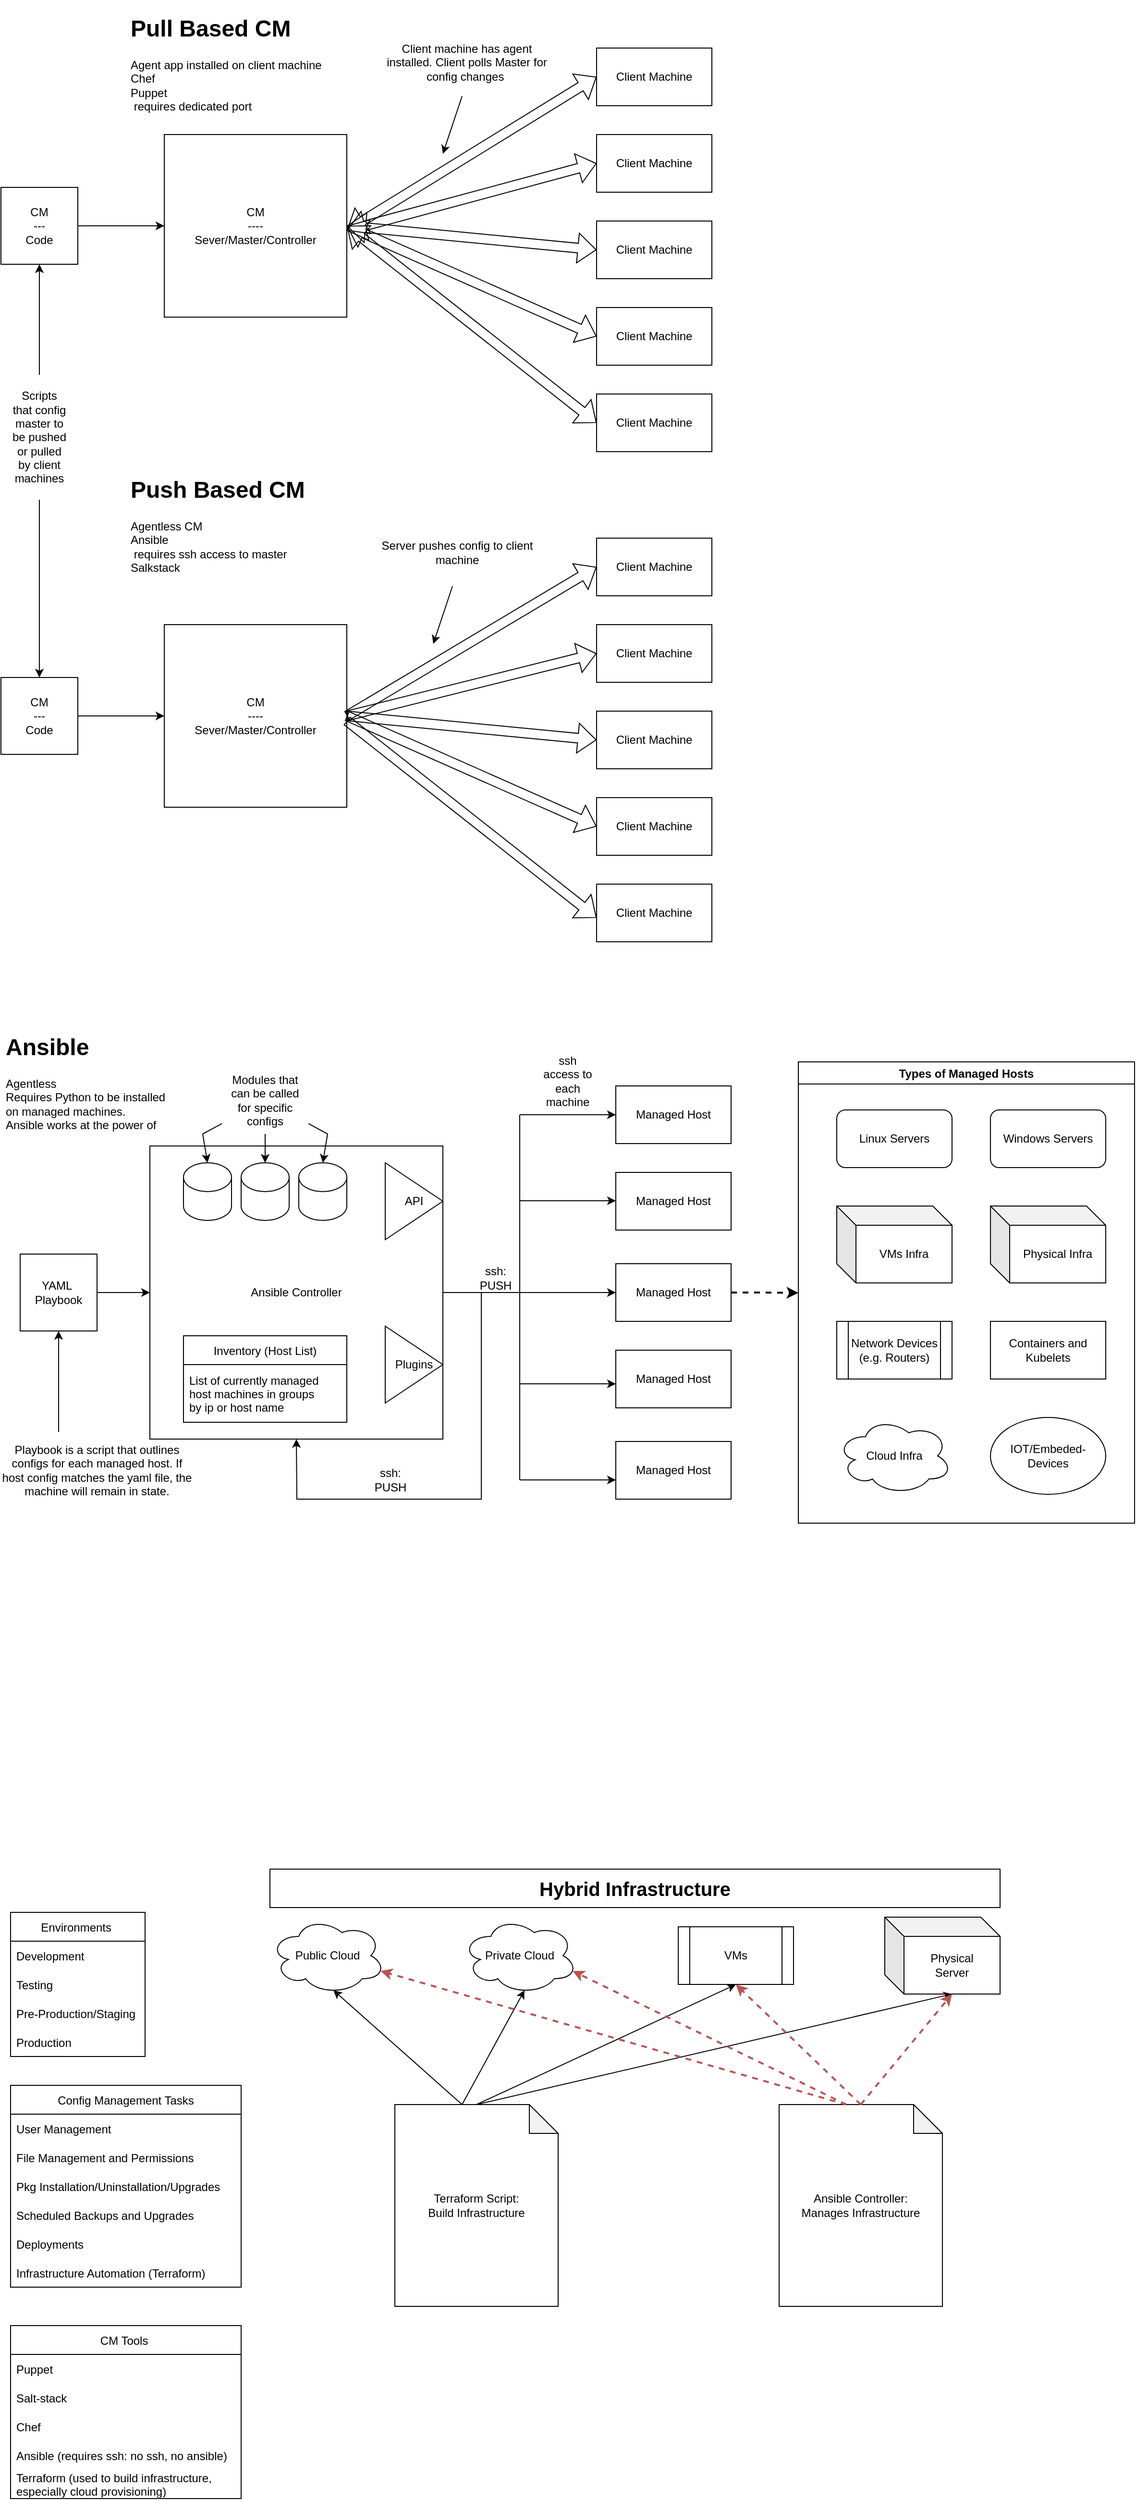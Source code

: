 <mxfile version="20.3.0" type="github">
  <diagram id="q7JfhDL1wqtE-B8Oijfw" name="Page-1">
    <mxGraphModel dx="1483" dy="876" grid="1" gridSize="10" guides="1" tooltips="1" connect="1" arrows="1" fold="1" page="1" pageScale="1" pageWidth="850" pageHeight="1100" math="0" shadow="0">
      <root>
        <mxCell id="0" />
        <mxCell id="1" parent="0" />
        <mxCell id="8RewsZUJxXT2QdBr9oqL-1" value="CM&lt;br&gt;----&lt;br&gt;Sever/Master/Controller" style="whiteSpace=wrap;html=1;aspect=fixed;" parent="1" vertex="1">
          <mxGeometry x="190" y="140" width="190" height="190" as="geometry" />
        </mxCell>
        <mxCell id="8RewsZUJxXT2QdBr9oqL-3" value="Client Machine" style="rounded=0;whiteSpace=wrap;html=1;" parent="1" vertex="1">
          <mxGeometry x="640" y="140" width="120" height="60" as="geometry" />
        </mxCell>
        <mxCell id="8RewsZUJxXT2QdBr9oqL-4" value="Client Machine" style="rounded=0;whiteSpace=wrap;html=1;" parent="1" vertex="1">
          <mxGeometry x="640" y="50" width="120" height="60" as="geometry" />
        </mxCell>
        <mxCell id="8RewsZUJxXT2QdBr9oqL-5" value="Client Machine" style="rounded=0;whiteSpace=wrap;html=1;" parent="1" vertex="1">
          <mxGeometry x="640" y="230" width="120" height="60" as="geometry" />
        </mxCell>
        <mxCell id="8RewsZUJxXT2QdBr9oqL-6" value="Client Machine" style="rounded=0;whiteSpace=wrap;html=1;" parent="1" vertex="1">
          <mxGeometry x="640" y="320" width="120" height="60" as="geometry" />
        </mxCell>
        <mxCell id="8RewsZUJxXT2QdBr9oqL-7" value="Client Machine" style="rounded=0;whiteSpace=wrap;html=1;" parent="1" vertex="1">
          <mxGeometry x="640" y="410" width="120" height="60" as="geometry" />
        </mxCell>
        <mxCell id="8RewsZUJxXT2QdBr9oqL-8" value="" style="shape=flexArrow;endArrow=classic;startArrow=classic;html=1;rounded=0;entryX=0;entryY=0.5;entryDx=0;entryDy=0;" parent="1" target="8RewsZUJxXT2QdBr9oqL-4" edge="1">
          <mxGeometry width="100" height="100" relative="1" as="geometry">
            <mxPoint x="380" y="240" as="sourcePoint" />
            <mxPoint x="470" y="250" as="targetPoint" />
          </mxGeometry>
        </mxCell>
        <mxCell id="8RewsZUJxXT2QdBr9oqL-9" value="" style="shape=flexArrow;endArrow=classic;startArrow=classic;html=1;rounded=0;" parent="1" edge="1">
          <mxGeometry width="100" height="100" relative="1" as="geometry">
            <mxPoint x="380" y="240" as="sourcePoint" />
            <mxPoint x="640" y="170" as="targetPoint" />
          </mxGeometry>
        </mxCell>
        <mxCell id="8RewsZUJxXT2QdBr9oqL-10" value="" style="shape=flexArrow;endArrow=classic;startArrow=classic;html=1;rounded=0;entryX=0;entryY=0.5;entryDx=0;entryDy=0;exitX=1;exitY=0.5;exitDx=0;exitDy=0;" parent="1" source="8RewsZUJxXT2QdBr9oqL-1" target="8RewsZUJxXT2QdBr9oqL-7" edge="1">
          <mxGeometry width="100" height="100" relative="1" as="geometry">
            <mxPoint x="480" y="480" as="sourcePoint" />
            <mxPoint x="580" y="380" as="targetPoint" />
          </mxGeometry>
        </mxCell>
        <mxCell id="8RewsZUJxXT2QdBr9oqL-11" value="" style="shape=flexArrow;endArrow=classic;startArrow=classic;html=1;rounded=0;entryX=0;entryY=0.5;entryDx=0;entryDy=0;exitX=1;exitY=0.5;exitDx=0;exitDy=0;" parent="1" source="8RewsZUJxXT2QdBr9oqL-1" target="8RewsZUJxXT2QdBr9oqL-5" edge="1">
          <mxGeometry width="100" height="100" relative="1" as="geometry">
            <mxPoint x="520" y="340" as="sourcePoint" />
            <mxPoint x="620" y="240" as="targetPoint" />
          </mxGeometry>
        </mxCell>
        <mxCell id="8RewsZUJxXT2QdBr9oqL-12" value="" style="shape=flexArrow;endArrow=classic;startArrow=classic;html=1;rounded=0;entryX=0;entryY=0.5;entryDx=0;entryDy=0;exitX=1;exitY=0.5;exitDx=0;exitDy=0;" parent="1" source="8RewsZUJxXT2QdBr9oqL-1" target="8RewsZUJxXT2QdBr9oqL-6" edge="1">
          <mxGeometry width="100" height="100" relative="1" as="geometry">
            <mxPoint x="370" y="350" as="sourcePoint" />
            <mxPoint x="470" y="250" as="targetPoint" />
          </mxGeometry>
        </mxCell>
        <mxCell id="8RewsZUJxXT2QdBr9oqL-14" value="&lt;h1&gt;Push Based CM&lt;/h1&gt;&lt;div&gt;Agentless CM&lt;/div&gt;&lt;div&gt;Ansible&amp;nbsp;&lt;/div&gt;&lt;div&gt;&lt;span style=&quot;white-space: pre;&quot;&gt; &lt;/span&gt;requires ssh&amp;nbsp;&lt;span style=&quot;background-color: initial;&quot;&gt;access to master&lt;/span&gt;&lt;/div&gt;&lt;div&gt;Salkstack&lt;/div&gt;" style="text;html=1;strokeColor=none;fillColor=none;spacing=5;spacingTop=-20;whiteSpace=wrap;overflow=hidden;rounded=0;" parent="1" vertex="1">
          <mxGeometry x="150" y="490" width="250" height="120" as="geometry" />
        </mxCell>
        <mxCell id="8RewsZUJxXT2QdBr9oqL-15" value="&lt;h1&gt;Pull Based CM&lt;/h1&gt;&lt;div&gt;Agent app installed on client machine&lt;/div&gt;&lt;div&gt;Chef&amp;nbsp;&lt;/div&gt;&lt;div&gt;Puppet&lt;/div&gt;&lt;div&gt;&lt;span style=&quot;white-space: pre;&quot;&gt; &lt;/span&gt;requires dedicated port&lt;br&gt;&lt;/div&gt;&lt;div&gt;&lt;span style=&quot;white-space: pre;&quot;&gt; &lt;/span&gt;&lt;br&gt;&lt;/div&gt;&lt;div&gt;&lt;br&gt;&lt;/div&gt;" style="text;html=1;strokeColor=none;fillColor=none;spacing=5;spacingTop=-20;whiteSpace=wrap;overflow=hidden;rounded=0;" parent="1" vertex="1">
          <mxGeometry x="150" y="10" width="230" height="120" as="geometry" />
        </mxCell>
        <mxCell id="8RewsZUJxXT2QdBr9oqL-28" value="&lt;span style=&quot;color: rgba(0, 0, 0, 0); font-family: monospace; font-size: 0px; text-align: start;&quot;&gt;%3CmxGraphModel%3E%3Croot%3E%3CmxCell%20id%3D%220%22%2F%3E%3CmxCell%20id%3D%221%22%20parent%3D%220%22%2F%3E%3CmxCell%20id%3D%222%22%20value%3D%22%22%20style%3D%22whiteSpace%3Dwrap%3Bhtml%3D1%3Baspect%3Dfixed%3B%22%20vertex%3D%221%22%20parent%3D%221%22%3E%3CmxGeometry%20x%3D%22190%22%20y%3D%22140%22%20width%3D%22190%22%20height%3D%22190%22%20as%3D%22geometry%22%2F%3E%3C%2FmxCell%3E%3CmxCell%20id%3D%223%22%20value%3D%22Client%20Machine%22%20style%3D%22rounded%3D0%3BwhiteSpace%3Dwrap%3Bhtml%3D1%3B%22%20vertex%3D%221%22%20parent%3D%221%22%3E%3CmxGeometry%20x%3D%22640%22%20y%3D%22140%22%20width%3D%22120%22%20height%3D%2260%22%20as%3D%22geometry%22%2F%3E%3C%2FmxCell%3E%3CmxCell%20id%3D%224%22%20value%3D%22Client%20Machine%22%20style%3D%22rounded%3D0%3BwhiteSpace%3Dwrap%3Bhtml%3D1%3B%22%20vertex%3D%221%22%20parent%3D%221%22%3E%3CmxGeometry%20x%3D%22640%22%20y%3D%2250%22%20width%3D%22120%22%20height%3D%2260%22%20as%3D%22geometry%22%2F%3E%3C%2FmxCell%3E%3CmxCell%20id%3D%225%22%20value%3D%22Client%20Machine%22%20style%3D%22rounded%3D0%3BwhiteSpace%3Dwrap%3Bhtml%3D1%3B%22%20vertex%3D%221%22%20parent%3D%221%22%3E%3CmxGeometry%20x%3D%22640%22%20y%3D%22230%22%20width%3D%22120%22%20height%3D%2260%22%20as%3D%22geometry%22%2F%3E%3C%2FmxCell%3E%3CmxCell%20id%3D%226%22%20value%3D%22Client%20Machine%22%20style%3D%22rounded%3D0%3BwhiteSpace%3Dwrap%3Bhtml%3D1%3B%22%20vertex%3D%221%22%20parent%3D%221%22%3E%3CmxGeometry%20x%3D%22640%22%20y%3D%22320%22%20width%3D%22120%22%20height%3D%2260%22%20as%3D%22geometry%22%2F%3E%3C%2FmxCell%3E%3CmxCell%20id%3D%227%22%20value%3D%22Client%20Machine%22%20style%3D%22rounded%3D0%3BwhiteSpace%3Dwrap%3Bhtml%3D1%3B%22%20vertex%3D%221%22%20parent%3D%221%22%3E%3CmxGeometry%20x%3D%22640%22%20y%3D%22410%22%20width%3D%22120%22%20height%3D%2260%22%20as%3D%22geometry%22%2F%3E%3C%2FmxCell%3E%3CmxCell%20id%3D%228%22%20value%3D%22%22%20style%3D%22shape%3DflexArrow%3BendArrow%3Dclassic%3BstartArrow%3Dclassic%3Bhtml%3D1%3Brounded%3D0%3BentryX%3D0%3BentryY%3D0.5%3BentryDx%3D0%3BentryDy%3D0%3B%22%20edge%3D%221%22%20target%3D%224%22%20parent%3D%221%22%3E%3CmxGeometry%20width%3D%22100%22%20height%3D%22100%22%20relative%3D%221%22%20as%3D%22geometry%22%3E%3CmxPoint%20x%3D%22380%22%20y%3D%22240%22%20as%3D%22sourcePoint%22%2F%3E%3CmxPoint%20x%3D%22470%22%20y%3D%22250%22%20as%3D%22targetPoint%22%2F%3E%3C%2FmxGeometry%3E%3C%2FmxCell%3E%3CmxCell%20id%3D%229%22%20value%3D%22%22%20style%3D%22shape%3DflexArrow%3BendArrow%3Dclassic%3BstartArrow%3Dclassic%3Bhtml%3D1%3Brounded%3D0%3B%22%20edge%3D%221%22%20parent%3D%221%22%3E%3CmxGeometry%20width%3D%22100%22%20height%3D%22100%22%20relative%3D%221%22%20as%3D%22geometry%22%3E%3CmxPoint%20x%3D%22380%22%20y%3D%22230%22%20as%3D%22sourcePoint%22%2F%3E%3CmxPoint%20x%3D%22640%22%20y%3D%22170%22%20as%3D%22targetPoint%22%2F%3E%3C%2FmxGeometry%3E%3C%2FmxCell%3E%3CmxCell%20id%3D%2210%22%20value%3D%22%22%20style%3D%22shape%3DflexArrow%3BendArrow%3Dclassic%3BstartArrow%3Dclassic%3Bhtml%3D1%3Brounded%3D0%3BentryX%3D0%3BentryY%3D0.5%3BentryDx%3D0%3BentryDy%3D0%3BexitX%3D1%3BexitY%3D0.5%3BexitDx%3D0%3BexitDy%3D0%3B%22%20edge%3D%221%22%20source%3D%222%22%20target%3D%227%22%20parent%3D%221%22%3E%3CmxGeometry%20width%3D%22100%22%20height%3D%22100%22%20relative%3D%221%22%20as%3D%22geometry%22%3E%3CmxPoint%20x%3D%22480%22%20y%3D%22480%22%20as%3D%22sourcePoint%22%2F%3E%3CmxPoint%20x%3D%22580%22%20y%3D%22380%22%20as%3D%22targetPoint%22%2F%3E%3C%2FmxGeometry%3E%3C%2FmxCell%3E%3CmxCell%20id%3D%2211%22%20value%3D%22%22%20style%3D%22shape%3DflexArrow%3BendArrow%3Dclassic%3BstartArrow%3Dclassic%3Bhtml%3D1%3Brounded%3D0%3BentryX%3D0%3BentryY%3D0.5%3BentryDx%3D0%3BentryDy%3D0%3BexitX%3D1%3BexitY%3D0.5%3BexitDx%3D0%3BexitDy%3D0%3B%22%20edge%3D%221%22%20source%3D%222%22%20target%3D%225%22%20parent%3D%221%22%3E%3CmxGeometry%20width%3D%22100%22%20height%3D%22100%22%20relative%3D%221%22%20as%3D%22geometry%22%3E%3CmxPoint%20x%3D%22520%22%20y%3D%22340%22%20as%3D%22sourcePoint%22%2F%3E%3CmxPoint%20x%3D%22620%22%20y%3D%22240%22%20as%3D%22targetPoint%22%2F%3E%3C%2FmxGeometry%3E%3C%2FmxCell%3E%3CmxCell%20id%3D%2212%22%20value%3D%22%22%20style%3D%22shape%3DflexArrow%3BendArrow%3Dclassic%3BstartArrow%3Dclassic%3Bhtml%3D1%3Brounded%3D0%3BentryX%3D0%3BentryY%3D0.5%3BentryDx%3D0%3BentryDy%3D0%3BexitX%3D1%3BexitY%3D0.5%3BexitDx%3D0%3BexitDy%3D0%3B%22%20edge%3D%221%22%20source%3D%222%22%20target%3D%226%22%20parent%3D%221%22%3E%3CmxGeometry%20width%3D%22100%22%20height%3D%22100%22%20relative%3D%221%22%20as%3D%22geometry%22%3E%3CmxPoint%20x%3D%22370%22%20y%3D%22350%22%20as%3D%22sourcePoint%22%2F%3E%3CmxPoint%20x%3D%22470%22%20y%3D%22250%22%20as%3D%22targetPoint%22%2F%3E%3C%2FmxGeometry%3E%3C%2FmxCell%3E%3C%2Froot%3E%3C%2FmxGraphModel%3E&lt;/span&gt;" style="text;html=1;align=center;verticalAlign=middle;resizable=0;points=[];autosize=1;strokeColor=none;fillColor=none;" parent="1" vertex="1">
          <mxGeometry x="100" y="775" width="20" height="30" as="geometry" />
        </mxCell>
        <mxCell id="8RewsZUJxXT2QdBr9oqL-29" value="CM&lt;br&gt;----&lt;br&gt;Sever/Master/Controller" style="whiteSpace=wrap;html=1;aspect=fixed;" parent="1" vertex="1">
          <mxGeometry x="190" y="650" width="190" height="190" as="geometry" />
        </mxCell>
        <mxCell id="8RewsZUJxXT2QdBr9oqL-30" value="Client Machine" style="rounded=0;whiteSpace=wrap;html=1;" parent="1" vertex="1">
          <mxGeometry x="640" y="650" width="120" height="60" as="geometry" />
        </mxCell>
        <mxCell id="8RewsZUJxXT2QdBr9oqL-31" value="Client Machine" style="rounded=0;whiteSpace=wrap;html=1;" parent="1" vertex="1">
          <mxGeometry x="640" y="560" width="120" height="60" as="geometry" />
        </mxCell>
        <mxCell id="8RewsZUJxXT2QdBr9oqL-32" value="Client Machine" style="rounded=0;whiteSpace=wrap;html=1;" parent="1" vertex="1">
          <mxGeometry x="640" y="740" width="120" height="60" as="geometry" />
        </mxCell>
        <mxCell id="8RewsZUJxXT2QdBr9oqL-33" value="Client Machine" style="rounded=0;whiteSpace=wrap;html=1;" parent="1" vertex="1">
          <mxGeometry x="640" y="830" width="120" height="60" as="geometry" />
        </mxCell>
        <mxCell id="8RewsZUJxXT2QdBr9oqL-34" value="Client Machine" style="rounded=0;whiteSpace=wrap;html=1;" parent="1" vertex="1">
          <mxGeometry x="640" y="920" width="120" height="60" as="geometry" />
        </mxCell>
        <mxCell id="8RewsZUJxXT2QdBr9oqL-40" value="" style="shape=flexArrow;endArrow=classic;html=1;rounded=0;entryX=0;entryY=0.5;entryDx=0;entryDy=0;exitX=1;exitY=0.5;exitDx=0;exitDy=0;" parent="1" source="8RewsZUJxXT2QdBr9oqL-29" target="8RewsZUJxXT2QdBr9oqL-31" edge="1">
          <mxGeometry width="50" height="50" relative="1" as="geometry">
            <mxPoint x="400" y="840" as="sourcePoint" />
            <mxPoint x="450" y="790" as="targetPoint" />
          </mxGeometry>
        </mxCell>
        <mxCell id="8RewsZUJxXT2QdBr9oqL-41" value="" style="shape=flexArrow;endArrow=classic;html=1;rounded=0;entryX=0;entryY=0.5;entryDx=0;entryDy=0;exitX=1;exitY=0.5;exitDx=0;exitDy=0;" parent="1" source="8RewsZUJxXT2QdBr9oqL-29" target="8RewsZUJxXT2QdBr9oqL-30" edge="1">
          <mxGeometry width="50" height="50" relative="1" as="geometry">
            <mxPoint x="460" y="800" as="sourcePoint" />
            <mxPoint x="510" y="750" as="targetPoint" />
          </mxGeometry>
        </mxCell>
        <mxCell id="8RewsZUJxXT2QdBr9oqL-42" value="" style="shape=flexArrow;endArrow=classic;html=1;rounded=0;entryX=0;entryY=0.5;entryDx=0;entryDy=0;exitX=1;exitY=0.5;exitDx=0;exitDy=0;" parent="1" source="8RewsZUJxXT2QdBr9oqL-29" target="8RewsZUJxXT2QdBr9oqL-32" edge="1">
          <mxGeometry width="50" height="50" relative="1" as="geometry">
            <mxPoint x="400" y="840" as="sourcePoint" />
            <mxPoint x="450" y="790" as="targetPoint" />
          </mxGeometry>
        </mxCell>
        <mxCell id="8RewsZUJxXT2QdBr9oqL-43" value="" style="shape=flexArrow;endArrow=classic;html=1;rounded=0;entryX=0;entryY=0.5;entryDx=0;entryDy=0;exitX=1;exitY=0.5;exitDx=0;exitDy=0;" parent="1" source="8RewsZUJxXT2QdBr9oqL-29" target="8RewsZUJxXT2QdBr9oqL-33" edge="1">
          <mxGeometry width="50" height="50" relative="1" as="geometry">
            <mxPoint x="500" y="910" as="sourcePoint" />
            <mxPoint x="550" y="860" as="targetPoint" />
          </mxGeometry>
        </mxCell>
        <mxCell id="8RewsZUJxXT2QdBr9oqL-45" value="" style="shape=flexArrow;endArrow=classic;html=1;rounded=0;entryX=0;entryY=0.5;entryDx=0;entryDy=0;" parent="1" edge="1">
          <mxGeometry width="50" height="50" relative="1" as="geometry">
            <mxPoint x="380" y="750" as="sourcePoint" />
            <mxPoint x="640" y="955" as="targetPoint" />
          </mxGeometry>
        </mxCell>
        <mxCell id="8RewsZUJxXT2QdBr9oqL-46" value="CM&lt;br&gt;---&lt;br&gt;Code" style="whiteSpace=wrap;html=1;aspect=fixed;" parent="1" vertex="1">
          <mxGeometry x="20" y="705" width="80" height="80" as="geometry" />
        </mxCell>
        <mxCell id="8RewsZUJxXT2QdBr9oqL-48" value="" style="endArrow=classic;html=1;rounded=0;entryX=0;entryY=0.5;entryDx=0;entryDy=0;exitX=1;exitY=0.5;exitDx=0;exitDy=0;" parent="1" source="8RewsZUJxXT2QdBr9oqL-46" target="8RewsZUJxXT2QdBr9oqL-29" edge="1">
          <mxGeometry width="50" height="50" relative="1" as="geometry">
            <mxPoint x="85" y="835" as="sourcePoint" />
            <mxPoint x="135" y="785" as="targetPoint" />
          </mxGeometry>
        </mxCell>
        <mxCell id="8RewsZUJxXT2QdBr9oqL-49" value="Client machine has agent installed. Client polls Master for config changes&amp;nbsp;" style="text;html=1;strokeColor=none;fillColor=none;align=center;verticalAlign=middle;whiteSpace=wrap;rounded=0;" parent="1" vertex="1">
          <mxGeometry x="420" y="50" width="170" height="30" as="geometry" />
        </mxCell>
        <mxCell id="8RewsZUJxXT2QdBr9oqL-50" value="" style="endArrow=classic;html=1;rounded=0;" parent="1" edge="1">
          <mxGeometry width="50" height="50" relative="1" as="geometry">
            <mxPoint x="500" y="100" as="sourcePoint" />
            <mxPoint x="480" y="160" as="targetPoint" />
          </mxGeometry>
        </mxCell>
        <mxCell id="8RewsZUJxXT2QdBr9oqL-51" value="CM&lt;br&gt;---&lt;br&gt;Code" style="whiteSpace=wrap;html=1;aspect=fixed;" parent="1" vertex="1">
          <mxGeometry x="20" y="195" width="80" height="80" as="geometry" />
        </mxCell>
        <mxCell id="8RewsZUJxXT2QdBr9oqL-52" value="" style="endArrow=classic;html=1;rounded=0;entryX=0;entryY=0.5;entryDx=0;entryDy=0;exitX=1;exitY=0.5;exitDx=0;exitDy=0;" parent="1" source="8RewsZUJxXT2QdBr9oqL-51" edge="1">
          <mxGeometry width="50" height="50" relative="1" as="geometry">
            <mxPoint x="85" y="325" as="sourcePoint" />
            <mxPoint x="190" y="235" as="targetPoint" />
          </mxGeometry>
        </mxCell>
        <mxCell id="8RewsZUJxXT2QdBr9oqL-53" value="Scripts that config master to be pushed or pulled by client machines" style="text;html=1;strokeColor=none;fillColor=none;align=center;verticalAlign=middle;whiteSpace=wrap;rounded=0;" parent="1" vertex="1">
          <mxGeometry x="30" y="440" width="60" height="30" as="geometry" />
        </mxCell>
        <mxCell id="8RewsZUJxXT2QdBr9oqL-54" value="" style="endArrow=classic;html=1;rounded=0;entryX=0.5;entryY=1;entryDx=0;entryDy=0;" parent="1" target="8RewsZUJxXT2QdBr9oqL-51" edge="1">
          <mxGeometry width="50" height="50" relative="1" as="geometry">
            <mxPoint x="60" y="390" as="sourcePoint" />
            <mxPoint x="470" y="500" as="targetPoint" />
          </mxGeometry>
        </mxCell>
        <mxCell id="8RewsZUJxXT2QdBr9oqL-55" value="" style="endArrow=classic;html=1;rounded=0;entryX=0.5;entryY=0;entryDx=0;entryDy=0;" parent="1" target="8RewsZUJxXT2QdBr9oqL-46" edge="1">
          <mxGeometry width="50" height="50" relative="1" as="geometry">
            <mxPoint x="60" y="520" as="sourcePoint" />
            <mxPoint x="120" y="570" as="targetPoint" />
          </mxGeometry>
        </mxCell>
        <mxCell id="8RewsZUJxXT2QdBr9oqL-56" value="Server pushes config to client machine" style="text;html=1;strokeColor=none;fillColor=none;align=center;verticalAlign=middle;whiteSpace=wrap;rounded=0;" parent="1" vertex="1">
          <mxGeometry x="410" y="560" width="170" height="30" as="geometry" />
        </mxCell>
        <mxCell id="8RewsZUJxXT2QdBr9oqL-57" value="" style="endArrow=classic;html=1;rounded=0;" parent="1" edge="1">
          <mxGeometry width="50" height="50" relative="1" as="geometry">
            <mxPoint x="490" y="610" as="sourcePoint" />
            <mxPoint x="470" y="670" as="targetPoint" />
          </mxGeometry>
        </mxCell>
        <mxCell id="8RewsZUJxXT2QdBr9oqL-58" value="&lt;h1&gt;Ansible&lt;/h1&gt;&lt;div&gt;Agentless&lt;/div&gt;&lt;div&gt;Requires Python to be installed on managed machines.&lt;/div&gt;&lt;div&gt;Ansible works at the power of python.&lt;/div&gt;" style="text;html=1;strokeColor=none;fillColor=none;spacing=5;spacingTop=-20;whiteSpace=wrap;overflow=hidden;rounded=0;" parent="1" vertex="1">
          <mxGeometry x="20" y="1070" width="180" height="110" as="geometry" />
        </mxCell>
        <mxCell id="8RewsZUJxXT2QdBr9oqL-59" value="&lt;span style=&quot;color: rgba(0, 0, 0, 0); font-family: monospace; font-size: 0px; text-align: start;&quot;&gt;%3CmxGraphModel%3E%3Croot%3E%3CmxCell%20id%3D%220%22%2F%3E%3CmxCell%20id%3D%221%22%20parent%3D%220%22%2F%3E%3CmxCell%20id%3D%222%22%20value%3D%22%22%20style%3D%22whiteSpace%3Dwrap%3Bhtml%3D1%3Baspect%3Dfixed%3B%22%20vertex%3D%221%22%20parent%3D%221%22%3E%3CmxGeometry%20x%3D%22190%22%20y%3D%22140%22%20width%3D%22190%22%20height%3D%22190%22%20as%3D%22geometry%22%2F%3E%3C%2FmxCell%3E%3CmxCell%20id%3D%223%22%20value%3D%22Client%20Machine%22%20style%3D%22rounded%3D0%3BwhiteSpace%3Dwrap%3Bhtml%3D1%3B%22%20vertex%3D%221%22%20parent%3D%221%22%3E%3CmxGeometry%20x%3D%22640%22%20y%3D%22140%22%20width%3D%22120%22%20height%3D%2260%22%20as%3D%22geometry%22%2F%3E%3C%2FmxCell%3E%3CmxCell%20id%3D%224%22%20value%3D%22Client%20Machine%22%20style%3D%22rounded%3D0%3BwhiteSpace%3Dwrap%3Bhtml%3D1%3B%22%20vertex%3D%221%22%20parent%3D%221%22%3E%3CmxGeometry%20x%3D%22640%22%20y%3D%2250%22%20width%3D%22120%22%20height%3D%2260%22%20as%3D%22geometry%22%2F%3E%3C%2FmxCell%3E%3CmxCell%20id%3D%225%22%20value%3D%22Client%20Machine%22%20style%3D%22rounded%3D0%3BwhiteSpace%3Dwrap%3Bhtml%3D1%3B%22%20vertex%3D%221%22%20parent%3D%221%22%3E%3CmxGeometry%20x%3D%22640%22%20y%3D%22230%22%20width%3D%22120%22%20height%3D%2260%22%20as%3D%22geometry%22%2F%3E%3C%2FmxCell%3E%3CmxCell%20id%3D%226%22%20value%3D%22Client%20Machine%22%20style%3D%22rounded%3D0%3BwhiteSpace%3Dwrap%3Bhtml%3D1%3B%22%20vertex%3D%221%22%20parent%3D%221%22%3E%3CmxGeometry%20x%3D%22640%22%20y%3D%22320%22%20width%3D%22120%22%20height%3D%2260%22%20as%3D%22geometry%22%2F%3E%3C%2FmxCell%3E%3CmxCell%20id%3D%227%22%20value%3D%22Client%20Machine%22%20style%3D%22rounded%3D0%3BwhiteSpace%3Dwrap%3Bhtml%3D1%3B%22%20vertex%3D%221%22%20parent%3D%221%22%3E%3CmxGeometry%20x%3D%22640%22%20y%3D%22410%22%20width%3D%22120%22%20height%3D%2260%22%20as%3D%22geometry%22%2F%3E%3C%2FmxCell%3E%3CmxCell%20id%3D%228%22%20value%3D%22%22%20style%3D%22shape%3DflexArrow%3BendArrow%3Dclassic%3BstartArrow%3Dclassic%3Bhtml%3D1%3Brounded%3D0%3BentryX%3D0%3BentryY%3D0.5%3BentryDx%3D0%3BentryDy%3D0%3B%22%20edge%3D%221%22%20target%3D%224%22%20parent%3D%221%22%3E%3CmxGeometry%20width%3D%22100%22%20height%3D%22100%22%20relative%3D%221%22%20as%3D%22geometry%22%3E%3CmxPoint%20x%3D%22380%22%20y%3D%22240%22%20as%3D%22sourcePoint%22%2F%3E%3CmxPoint%20x%3D%22470%22%20y%3D%22250%22%20as%3D%22targetPoint%22%2F%3E%3C%2FmxGeometry%3E%3C%2FmxCell%3E%3CmxCell%20id%3D%229%22%20value%3D%22%22%20style%3D%22shape%3DflexArrow%3BendArrow%3Dclassic%3BstartArrow%3Dclassic%3Bhtml%3D1%3Brounded%3D0%3B%22%20edge%3D%221%22%20parent%3D%221%22%3E%3CmxGeometry%20width%3D%22100%22%20height%3D%22100%22%20relative%3D%221%22%20as%3D%22geometry%22%3E%3CmxPoint%20x%3D%22380%22%20y%3D%22230%22%20as%3D%22sourcePoint%22%2F%3E%3CmxPoint%20x%3D%22640%22%20y%3D%22170%22%20as%3D%22targetPoint%22%2F%3E%3C%2FmxGeometry%3E%3C%2FmxCell%3E%3CmxCell%20id%3D%2210%22%20value%3D%22%22%20style%3D%22shape%3DflexArrow%3BendArrow%3Dclassic%3BstartArrow%3Dclassic%3Bhtml%3D1%3Brounded%3D0%3BentryX%3D0%3BentryY%3D0.5%3BentryDx%3D0%3BentryDy%3D0%3BexitX%3D1%3BexitY%3D0.5%3BexitDx%3D0%3BexitDy%3D0%3B%22%20edge%3D%221%22%20source%3D%222%22%20target%3D%227%22%20parent%3D%221%22%3E%3CmxGeometry%20width%3D%22100%22%20height%3D%22100%22%20relative%3D%221%22%20as%3D%22geometry%22%3E%3CmxPoint%20x%3D%22480%22%20y%3D%22480%22%20as%3D%22sourcePoint%22%2F%3E%3CmxPoint%20x%3D%22580%22%20y%3D%22380%22%20as%3D%22targetPoint%22%2F%3E%3C%2FmxGeometry%3E%3C%2FmxCell%3E%3CmxCell%20id%3D%2211%22%20value%3D%22%22%20style%3D%22shape%3DflexArrow%3BendArrow%3Dclassic%3BstartArrow%3Dclassic%3Bhtml%3D1%3Brounded%3D0%3BentryX%3D0%3BentryY%3D0.5%3BentryDx%3D0%3BentryDy%3D0%3BexitX%3D1%3BexitY%3D0.5%3BexitDx%3D0%3BexitDy%3D0%3B%22%20edge%3D%221%22%20source%3D%222%22%20target%3D%225%22%20parent%3D%221%22%3E%3CmxGeometry%20width%3D%22100%22%20height%3D%22100%22%20relative%3D%221%22%20as%3D%22geometry%22%3E%3CmxPoint%20x%3D%22520%22%20y%3D%22340%22%20as%3D%22sourcePoint%22%2F%3E%3CmxPoint%20x%3D%22620%22%20y%3D%22240%22%20as%3D%22targetPoint%22%2F%3E%3C%2FmxGeometry%3E%3C%2FmxCell%3E%3CmxCell%20id%3D%2212%22%20value%3D%22%22%20style%3D%22shape%3DflexArrow%3BendArrow%3Dclassic%3BstartArrow%3Dclassic%3Bhtml%3D1%3Brounded%3D0%3BentryX%3D0%3BentryY%3D0.5%3BentryDx%3D0%3BentryDy%3D0%3BexitX%3D1%3BexitY%3D0.5%3BexitDx%3D0%3BexitDy%3D0%3B%22%20edge%3D%221%22%20source%3D%222%22%20target%3D%226%22%20parent%3D%221%22%3E%3CmxGeometry%20width%3D%22100%22%20height%3D%22100%22%20relative%3D%221%22%20as%3D%22geometry%22%3E%3CmxPoint%20x%3D%22370%22%20y%3D%22350%22%20as%3D%22sourcePoint%22%2F%3E%3CmxPoint%20x%3D%22470%22%20y%3D%22250%22%20as%3D%22targetPoint%22%2F%3E%3C%2FmxGeometry%3E%3C%2FmxCell%3E%3C%2Froot%3E%3C%2FmxGraphModel%3E&lt;/span&gt;" style="text;html=1;align=center;verticalAlign=middle;resizable=0;points=[];autosize=1;strokeColor=none;fillColor=none;" parent="1" vertex="1">
          <mxGeometry x="120" y="1375" width="20" height="30" as="geometry" />
        </mxCell>
        <mxCell id="8RewsZUJxXT2QdBr9oqL-60" value="Ansible Controller" style="whiteSpace=wrap;html=1;aspect=fixed;" parent="1" vertex="1">
          <mxGeometry x="175" y="1192.5" width="305" height="305" as="geometry" />
        </mxCell>
        <mxCell id="8RewsZUJxXT2QdBr9oqL-61" value="Managed Host" style="rounded=0;whiteSpace=wrap;html=1;" parent="1" vertex="1">
          <mxGeometry x="660" y="1220" width="120" height="60" as="geometry" />
        </mxCell>
        <mxCell id="8RewsZUJxXT2QdBr9oqL-62" value="Managed Host" style="rounded=0;whiteSpace=wrap;html=1;" parent="1" vertex="1">
          <mxGeometry x="660" y="1130" width="120" height="60" as="geometry" />
        </mxCell>
        <mxCell id="hBZ_eq10klPIDl76nWL6-65" style="edgeStyle=orthogonalEdgeStyle;rounded=0;orthogonalLoop=1;jettySize=auto;html=1;exitX=1;exitY=0.5;exitDx=0;exitDy=0;dashed=1;strokeWidth=2;fontSize=12;" edge="1" parent="1" source="8RewsZUJxXT2QdBr9oqL-63">
          <mxGeometry relative="1" as="geometry">
            <mxPoint x="850" y="1345.429" as="targetPoint" />
          </mxGeometry>
        </mxCell>
        <mxCell id="8RewsZUJxXT2QdBr9oqL-63" value="Managed Host" style="rounded=0;whiteSpace=wrap;html=1;" parent="1" vertex="1">
          <mxGeometry x="660" y="1315" width="120" height="60" as="geometry" />
        </mxCell>
        <mxCell id="8RewsZUJxXT2QdBr9oqL-64" value="Managed Host" style="rounded=0;whiteSpace=wrap;html=1;" parent="1" vertex="1">
          <mxGeometry x="660" y="1405" width="120" height="60" as="geometry" />
        </mxCell>
        <mxCell id="8RewsZUJxXT2QdBr9oqL-65" value="Managed Host" style="rounded=0;whiteSpace=wrap;html=1;" parent="1" vertex="1">
          <mxGeometry x="660" y="1500" width="120" height="60" as="geometry" />
        </mxCell>
        <mxCell id="8RewsZUJxXT2QdBr9oqL-71" value="YAML&amp;nbsp;&lt;br&gt;Playbook" style="whiteSpace=wrap;html=1;aspect=fixed;" parent="1" vertex="1">
          <mxGeometry x="40" y="1305" width="80" height="80" as="geometry" />
        </mxCell>
        <mxCell id="8RewsZUJxXT2QdBr9oqL-72" value="" style="endArrow=classic;html=1;rounded=0;entryX=0;entryY=0.5;entryDx=0;entryDy=0;exitX=1;exitY=0.5;exitDx=0;exitDy=0;" parent="1" source="8RewsZUJxXT2QdBr9oqL-71" target="8RewsZUJxXT2QdBr9oqL-60" edge="1">
          <mxGeometry width="50" height="50" relative="1" as="geometry">
            <mxPoint x="105" y="1435" as="sourcePoint" />
            <mxPoint x="155" y="1385" as="targetPoint" />
          </mxGeometry>
        </mxCell>
        <mxCell id="8RewsZUJxXT2QdBr9oqL-76" value="" style="endArrow=classic;html=1;rounded=0;exitX=1;exitY=0.5;exitDx=0;exitDy=0;entryX=0;entryY=0.5;entryDx=0;entryDy=0;" parent="1" source="8RewsZUJxXT2QdBr9oqL-60" target="8RewsZUJxXT2QdBr9oqL-63" edge="1">
          <mxGeometry width="50" height="50" relative="1" as="geometry">
            <mxPoint x="420" y="1370" as="sourcePoint" />
            <mxPoint x="470" y="1320" as="targetPoint" />
          </mxGeometry>
        </mxCell>
        <mxCell id="8RewsZUJxXT2QdBr9oqL-78" value="" style="endArrow=none;html=1;rounded=0;" parent="1" edge="1">
          <mxGeometry width="50" height="50" relative="1" as="geometry">
            <mxPoint x="560" y="1540" as="sourcePoint" />
            <mxPoint x="560" y="1160" as="targetPoint" />
          </mxGeometry>
        </mxCell>
        <mxCell id="8RewsZUJxXT2QdBr9oqL-79" value="" style="endArrow=classic;html=1;rounded=0;entryX=0;entryY=0.5;entryDx=0;entryDy=0;" parent="1" target="8RewsZUJxXT2QdBr9oqL-62" edge="1">
          <mxGeometry width="50" height="50" relative="1" as="geometry">
            <mxPoint x="560" y="1160" as="sourcePoint" />
            <mxPoint x="470" y="1330" as="targetPoint" />
          </mxGeometry>
        </mxCell>
        <mxCell id="8RewsZUJxXT2QdBr9oqL-80" value="" style="endArrow=classic;html=1;rounded=0;entryX=0;entryY=0.5;entryDx=0;entryDy=0;" parent="1" edge="1">
          <mxGeometry width="50" height="50" relative="1" as="geometry">
            <mxPoint x="560" y="1249.5" as="sourcePoint" />
            <mxPoint x="660" y="1249.5" as="targetPoint" />
          </mxGeometry>
        </mxCell>
        <mxCell id="8RewsZUJxXT2QdBr9oqL-81" value="" style="endArrow=classic;html=1;rounded=0;entryX=0;entryY=0.5;entryDx=0;entryDy=0;" parent="1" edge="1">
          <mxGeometry width="50" height="50" relative="1" as="geometry">
            <mxPoint x="560" y="1440" as="sourcePoint" />
            <mxPoint x="660" y="1440" as="targetPoint" />
          </mxGeometry>
        </mxCell>
        <mxCell id="8RewsZUJxXT2QdBr9oqL-82" value="" style="endArrow=classic;html=1;rounded=0;entryX=0;entryY=0.5;entryDx=0;entryDy=0;" parent="1" edge="1">
          <mxGeometry width="50" height="50" relative="1" as="geometry">
            <mxPoint x="560" y="1540" as="sourcePoint" />
            <mxPoint x="660" y="1540" as="targetPoint" />
          </mxGeometry>
        </mxCell>
        <mxCell id="8RewsZUJxXT2QdBr9oqL-83" value="ssh: PUSH" style="text;html=1;strokeColor=none;fillColor=none;align=center;verticalAlign=middle;whiteSpace=wrap;rounded=0;" parent="1" vertex="1">
          <mxGeometry x="505" y="1315" width="60" height="30" as="geometry" />
        </mxCell>
        <mxCell id="8RewsZUJxXT2QdBr9oqL-84" value="ssh access to each machine" style="text;html=1;strokeColor=none;fillColor=none;align=center;verticalAlign=middle;whiteSpace=wrap;rounded=0;" parent="1" vertex="1">
          <mxGeometry x="580" y="1110" width="60" height="30" as="geometry" />
        </mxCell>
        <mxCell id="8RewsZUJxXT2QdBr9oqL-85" value="Playbook is a script that outlines configs for each managed host. If host config matches the yaml file, the machine will remain in state." style="text;html=1;strokeColor=none;fillColor=none;align=center;verticalAlign=middle;whiteSpace=wrap;rounded=0;" parent="1" vertex="1">
          <mxGeometry x="20" y="1490" width="200" height="80" as="geometry" />
        </mxCell>
        <mxCell id="8RewsZUJxXT2QdBr9oqL-86" value="" style="endArrow=classic;html=1;rounded=0;entryX=0.5;entryY=1;entryDx=0;entryDy=0;" parent="1" target="8RewsZUJxXT2QdBr9oqL-71" edge="1">
          <mxGeometry width="50" height="50" relative="1" as="geometry">
            <mxPoint x="80" y="1490" as="sourcePoint" />
            <mxPoint x="470" y="1290" as="targetPoint" />
          </mxGeometry>
        </mxCell>
        <mxCell id="8RewsZUJxXT2QdBr9oqL-89" value="" style="shape=cylinder3;whiteSpace=wrap;html=1;boundedLbl=1;backgroundOutline=1;size=15;" parent="1" vertex="1">
          <mxGeometry x="210" y="1210" width="50" height="60" as="geometry" />
        </mxCell>
        <mxCell id="8RewsZUJxXT2QdBr9oqL-90" value="" style="shape=cylinder3;whiteSpace=wrap;html=1;boundedLbl=1;backgroundOutline=1;size=15;" parent="1" vertex="1">
          <mxGeometry x="270" y="1210" width="50" height="60" as="geometry" />
        </mxCell>
        <mxCell id="8RewsZUJxXT2QdBr9oqL-91" value="" style="shape=cylinder3;whiteSpace=wrap;html=1;boundedLbl=1;backgroundOutline=1;size=15;" parent="1" vertex="1">
          <mxGeometry x="330" y="1210" width="50" height="60" as="geometry" />
        </mxCell>
        <mxCell id="8RewsZUJxXT2QdBr9oqL-92" value="" style="endArrow=none;html=1;rounded=0;startArrow=none;" parent="1" source="8RewsZUJxXT2QdBr9oqL-97" edge="1">
          <mxGeometry width="50" height="50" relative="1" as="geometry">
            <mxPoint x="360" y="1180" as="sourcePoint" />
            <mxPoint x="230" y="1180" as="targetPoint" />
          </mxGeometry>
        </mxCell>
        <mxCell id="8RewsZUJxXT2QdBr9oqL-93" value="" style="endArrow=classic;html=1;rounded=0;entryX=0.5;entryY=0;entryDx=0;entryDy=0;entryPerimeter=0;" parent="1" target="8RewsZUJxXT2QdBr9oqL-91" edge="1">
          <mxGeometry width="50" height="50" relative="1" as="geometry">
            <mxPoint x="360" y="1180" as="sourcePoint" />
            <mxPoint x="460" y="1270" as="targetPoint" />
          </mxGeometry>
        </mxCell>
        <mxCell id="8RewsZUJxXT2QdBr9oqL-94" value="" style="endArrow=classic;html=1;rounded=0;entryX=0.5;entryY=0;entryDx=0;entryDy=0;entryPerimeter=0;" parent="1" target="8RewsZUJxXT2QdBr9oqL-89" edge="1">
          <mxGeometry width="50" height="50" relative="1" as="geometry">
            <mxPoint x="230" y="1180" as="sourcePoint" />
            <mxPoint x="365" y="1220" as="targetPoint" />
          </mxGeometry>
        </mxCell>
        <mxCell id="8RewsZUJxXT2QdBr9oqL-96" value="" style="endArrow=classic;html=1;rounded=0;entryX=0.5;entryY=0;entryDx=0;entryDy=0;entryPerimeter=0;" parent="1" target="8RewsZUJxXT2QdBr9oqL-90" edge="1">
          <mxGeometry width="50" height="50" relative="1" as="geometry">
            <mxPoint x="295" y="1180" as="sourcePoint" />
            <mxPoint x="375" y="1230" as="targetPoint" />
          </mxGeometry>
        </mxCell>
        <mxCell id="8RewsZUJxXT2QdBr9oqL-97" value="Modules that can be called for specific configs" style="text;html=1;strokeColor=none;fillColor=none;align=center;verticalAlign=middle;whiteSpace=wrap;rounded=0;" parent="1" vertex="1">
          <mxGeometry x="250" y="1110" width="90" height="70" as="geometry" />
        </mxCell>
        <mxCell id="8RewsZUJxXT2QdBr9oqL-98" value="" style="endArrow=none;html=1;rounded=0;" parent="1" target="8RewsZUJxXT2QdBr9oqL-97" edge="1">
          <mxGeometry width="50" height="50" relative="1" as="geometry">
            <mxPoint x="360" y="1180" as="sourcePoint" />
            <mxPoint x="230" y="1180" as="targetPoint" />
          </mxGeometry>
        </mxCell>
        <mxCell id="LTbC3NHs1nzGAK0megCD-1" value="Inventory (Host List)" style="swimlane;fontStyle=0;childLayout=stackLayout;horizontal=1;startSize=30;horizontalStack=0;resizeParent=1;resizeParentMax=0;resizeLast=0;collapsible=1;marginBottom=0;" parent="1" vertex="1">
          <mxGeometry x="210" y="1390" width="170" height="90" as="geometry" />
        </mxCell>
        <mxCell id="LTbC3NHs1nzGAK0megCD-2" value="List of currently managed &#xa;host machines in groups &#xa;by ip or host name" style="text;strokeColor=none;fillColor=none;align=left;verticalAlign=middle;spacingLeft=4;spacingRight=4;overflow=hidden;points=[[0,0.5],[1,0.5]];portConstraint=eastwest;rotatable=0;" parent="LTbC3NHs1nzGAK0megCD-1" vertex="1">
          <mxGeometry y="30" width="170" height="60" as="geometry" />
        </mxCell>
        <mxCell id="LTbC3NHs1nzGAK0megCD-5" value="Plugins" style="triangle;whiteSpace=wrap;html=1;" parent="1" vertex="1">
          <mxGeometry x="420" y="1380" width="60" height="80" as="geometry" />
        </mxCell>
        <mxCell id="LTbC3NHs1nzGAK0megCD-7" value="API" style="triangle;whiteSpace=wrap;html=1;" parent="1" vertex="1">
          <mxGeometry x="420" y="1210" width="60" height="80" as="geometry" />
        </mxCell>
        <mxCell id="LTbC3NHs1nzGAK0megCD-9" value="" style="endArrow=classic;html=1;rounded=0;entryX=0.5;entryY=1;entryDx=0;entryDy=0;exitX=0.25;exitY=1;exitDx=0;exitDy=0;" parent="1" source="8RewsZUJxXT2QdBr9oqL-83" target="8RewsZUJxXT2QdBr9oqL-60" edge="1">
          <mxGeometry width="50" height="50" relative="1" as="geometry">
            <mxPoint x="455" y="1610" as="sourcePoint" />
            <mxPoint x="505" y="1560" as="targetPoint" />
            <Array as="points">
              <mxPoint x="520" y="1560" />
              <mxPoint x="328" y="1560" />
            </Array>
          </mxGeometry>
        </mxCell>
        <mxCell id="wUHydg87RsvV-i0nSzbB-3" value="ssh:&lt;br&gt;PUSH" style="text;html=1;align=center;verticalAlign=middle;resizable=0;points=[];autosize=1;strokeColor=none;fillColor=none;" parent="1" vertex="1">
          <mxGeometry x="395" y="1520" width="60" height="40" as="geometry" />
        </mxCell>
        <mxCell id="hBZ_eq10klPIDl76nWL6-5" value="Environments " style="swimlane;fontStyle=0;childLayout=stackLayout;horizontal=1;startSize=30;horizontalStack=0;resizeParent=1;resizeParentMax=0;resizeLast=0;collapsible=1;marginBottom=0;" vertex="1" parent="1">
          <mxGeometry x="30" y="1990" width="140" height="150" as="geometry" />
        </mxCell>
        <mxCell id="hBZ_eq10klPIDl76nWL6-6" value="Development" style="text;strokeColor=none;fillColor=none;align=left;verticalAlign=middle;spacingLeft=4;spacingRight=4;overflow=hidden;points=[[0,0.5],[1,0.5]];portConstraint=eastwest;rotatable=0;" vertex="1" parent="hBZ_eq10klPIDl76nWL6-5">
          <mxGeometry y="30" width="140" height="30" as="geometry" />
        </mxCell>
        <mxCell id="hBZ_eq10klPIDl76nWL6-7" value="Testing" style="text;strokeColor=none;fillColor=none;align=left;verticalAlign=middle;spacingLeft=4;spacingRight=4;overflow=hidden;points=[[0,0.5],[1,0.5]];portConstraint=eastwest;rotatable=0;" vertex="1" parent="hBZ_eq10klPIDl76nWL6-5">
          <mxGeometry y="60" width="140" height="30" as="geometry" />
        </mxCell>
        <mxCell id="hBZ_eq10klPIDl76nWL6-8" value="Pre-Production/Staging" style="text;strokeColor=none;fillColor=none;align=left;verticalAlign=middle;spacingLeft=4;spacingRight=4;overflow=hidden;points=[[0,0.5],[1,0.5]];portConstraint=eastwest;rotatable=0;" vertex="1" parent="hBZ_eq10klPIDl76nWL6-5">
          <mxGeometry y="90" width="140" height="30" as="geometry" />
        </mxCell>
        <mxCell id="hBZ_eq10klPIDl76nWL6-16" value="Production" style="text;strokeColor=none;fillColor=none;align=left;verticalAlign=middle;spacingLeft=4;spacingRight=4;overflow=hidden;points=[[0,0.5],[1,0.5]];portConstraint=eastwest;rotatable=0;" vertex="1" parent="hBZ_eq10klPIDl76nWL6-5">
          <mxGeometry y="120" width="140" height="30" as="geometry" />
        </mxCell>
        <mxCell id="hBZ_eq10klPIDl76nWL6-21" value="" style="group" vertex="1" connectable="0" parent="1">
          <mxGeometry x="300" y="1910" width="760" height="165" as="geometry" />
        </mxCell>
        <mxCell id="hBZ_eq10klPIDl76nWL6-1" value="Public Cloud" style="ellipse;shape=cloud;whiteSpace=wrap;html=1;" vertex="1" parent="hBZ_eq10klPIDl76nWL6-21">
          <mxGeometry y="85" width="120" height="80" as="geometry" />
        </mxCell>
        <mxCell id="hBZ_eq10klPIDl76nWL6-2" value="Private Cloud" style="ellipse;shape=cloud;whiteSpace=wrap;html=1;" vertex="1" parent="hBZ_eq10klPIDl76nWL6-21">
          <mxGeometry x="200" y="85" width="120" height="80" as="geometry" />
        </mxCell>
        <mxCell id="hBZ_eq10klPIDl76nWL6-3" value="VMs" style="shape=process;whiteSpace=wrap;html=1;backgroundOutline=1;" vertex="1" parent="hBZ_eq10klPIDl76nWL6-21">
          <mxGeometry x="425" y="95" width="120" height="60" as="geometry" />
        </mxCell>
        <mxCell id="hBZ_eq10klPIDl76nWL6-4" value="Physical &lt;br&gt;Server" style="shape=cube;whiteSpace=wrap;html=1;boundedLbl=1;backgroundOutline=1;darkOpacity=0.05;darkOpacity2=0.1;" vertex="1" parent="hBZ_eq10klPIDl76nWL6-21">
          <mxGeometry x="640" y="85" width="120" height="80" as="geometry" />
        </mxCell>
        <mxCell id="hBZ_eq10klPIDl76nWL6-20" value="" style="rounded=0;whiteSpace=wrap;html=1;fontSize=29;" vertex="1" parent="hBZ_eq10klPIDl76nWL6-21">
          <mxGeometry y="35" width="760" height="40" as="geometry" />
        </mxCell>
        <mxCell id="hBZ_eq10klPIDl76nWL6-19" value="&lt;b&gt;&lt;font style=&quot;font-size: 20px;&quot;&gt;Hybrid Infrastructure&lt;/font&gt;&lt;/b&gt;" style="text;html=1;strokeColor=none;fillColor=none;align=center;verticalAlign=middle;whiteSpace=wrap;rounded=0;" vertex="1" parent="hBZ_eq10klPIDl76nWL6-21">
          <mxGeometry x="130" y="45.5" width="500" height="19" as="geometry" />
        </mxCell>
        <mxCell id="hBZ_eq10klPIDl76nWL6-22" value="Config Management Tasks" style="swimlane;fontStyle=0;childLayout=stackLayout;horizontal=1;startSize=30;horizontalStack=0;resizeParent=1;resizeParentMax=0;resizeLast=0;collapsible=1;marginBottom=0;fontSize=12;align=center;" vertex="1" parent="1">
          <mxGeometry x="30" y="2170" width="240" height="210" as="geometry" />
        </mxCell>
        <mxCell id="hBZ_eq10klPIDl76nWL6-23" value="User Management" style="text;strokeColor=none;fillColor=none;align=left;verticalAlign=middle;spacingLeft=4;spacingRight=4;overflow=hidden;points=[[0,0.5],[1,0.5]];portConstraint=eastwest;rotatable=0;fontSize=12;" vertex="1" parent="hBZ_eq10klPIDl76nWL6-22">
          <mxGeometry y="30" width="240" height="30" as="geometry" />
        </mxCell>
        <mxCell id="hBZ_eq10klPIDl76nWL6-24" value="File Management and Permissions" style="text;strokeColor=none;fillColor=none;align=left;verticalAlign=middle;spacingLeft=4;spacingRight=4;overflow=hidden;points=[[0,0.5],[1,0.5]];portConstraint=eastwest;rotatable=0;fontSize=12;" vertex="1" parent="hBZ_eq10klPIDl76nWL6-22">
          <mxGeometry y="60" width="240" height="30" as="geometry" />
        </mxCell>
        <mxCell id="hBZ_eq10klPIDl76nWL6-25" value="Pkg Installation/Uninstallation/Upgrades" style="text;strokeColor=none;fillColor=none;align=left;verticalAlign=middle;spacingLeft=4;spacingRight=4;overflow=hidden;points=[[0,0.5],[1,0.5]];portConstraint=eastwest;rotatable=0;fontSize=12;" vertex="1" parent="hBZ_eq10klPIDl76nWL6-22">
          <mxGeometry y="90" width="240" height="30" as="geometry" />
        </mxCell>
        <mxCell id="hBZ_eq10klPIDl76nWL6-26" value="Scheduled Backups and Upgrades " style="text;strokeColor=none;fillColor=none;align=left;verticalAlign=middle;spacingLeft=4;spacingRight=4;overflow=hidden;points=[[0,0.5],[1,0.5]];portConstraint=eastwest;rotatable=0;fontSize=12;" vertex="1" parent="hBZ_eq10klPIDl76nWL6-22">
          <mxGeometry y="120" width="240" height="30" as="geometry" />
        </mxCell>
        <mxCell id="hBZ_eq10klPIDl76nWL6-27" value="Deployments" style="text;strokeColor=none;fillColor=none;align=left;verticalAlign=middle;spacingLeft=4;spacingRight=4;overflow=hidden;points=[[0,0.5],[1,0.5]];portConstraint=eastwest;rotatable=0;fontSize=12;" vertex="1" parent="hBZ_eq10klPIDl76nWL6-22">
          <mxGeometry y="150" width="240" height="30" as="geometry" />
        </mxCell>
        <mxCell id="hBZ_eq10klPIDl76nWL6-28" value="Infrastructure Automation (Terraform)" style="text;strokeColor=none;fillColor=none;align=left;verticalAlign=middle;spacingLeft=4;spacingRight=4;overflow=hidden;points=[[0,0.5],[1,0.5]];portConstraint=eastwest;rotatable=0;fontSize=12;" vertex="1" parent="hBZ_eq10klPIDl76nWL6-22">
          <mxGeometry y="180" width="240" height="30" as="geometry" />
        </mxCell>
        <mxCell id="hBZ_eq10klPIDl76nWL6-29" value="CM Tools " style="swimlane;fontStyle=0;childLayout=stackLayout;horizontal=1;startSize=30;horizontalStack=0;resizeParent=1;resizeParentMax=0;resizeLast=0;collapsible=1;marginBottom=0;fontSize=12;" vertex="1" parent="1">
          <mxGeometry x="30" y="2420" width="240" height="180" as="geometry" />
        </mxCell>
        <mxCell id="hBZ_eq10klPIDl76nWL6-30" value="Puppet" style="text;strokeColor=none;fillColor=none;align=left;verticalAlign=middle;spacingLeft=4;spacingRight=4;overflow=hidden;points=[[0,0.5],[1,0.5]];portConstraint=eastwest;rotatable=0;fontSize=12;" vertex="1" parent="hBZ_eq10klPIDl76nWL6-29">
          <mxGeometry y="30" width="240" height="30" as="geometry" />
        </mxCell>
        <mxCell id="hBZ_eq10klPIDl76nWL6-33" value="Salt-stack" style="text;strokeColor=none;fillColor=none;align=left;verticalAlign=middle;spacingLeft=4;spacingRight=4;overflow=hidden;points=[[0,0.5],[1,0.5]];portConstraint=eastwest;rotatable=0;fontSize=12;" vertex="1" parent="hBZ_eq10klPIDl76nWL6-29">
          <mxGeometry y="60" width="240" height="30" as="geometry" />
        </mxCell>
        <mxCell id="hBZ_eq10klPIDl76nWL6-31" value="Chef" style="text;strokeColor=none;fillColor=none;align=left;verticalAlign=middle;spacingLeft=4;spacingRight=4;overflow=hidden;points=[[0,0.5],[1,0.5]];portConstraint=eastwest;rotatable=0;fontSize=12;" vertex="1" parent="hBZ_eq10klPIDl76nWL6-29">
          <mxGeometry y="90" width="240" height="30" as="geometry" />
        </mxCell>
        <mxCell id="hBZ_eq10klPIDl76nWL6-32" value="Ansible (requires ssh: no ssh, no ansible)" style="text;strokeColor=none;fillColor=none;align=left;verticalAlign=middle;spacingLeft=4;spacingRight=4;overflow=hidden;points=[[0,0.5],[1,0.5]];portConstraint=eastwest;rotatable=0;fontSize=12;" vertex="1" parent="hBZ_eq10klPIDl76nWL6-29">
          <mxGeometry y="120" width="240" height="30" as="geometry" />
        </mxCell>
        <mxCell id="hBZ_eq10klPIDl76nWL6-34" value="Terraform (used to build infrastructure, &#xa;especially cloud provisioning)" style="text;strokeColor=none;fillColor=none;align=left;verticalAlign=middle;spacingLeft=4;spacingRight=4;overflow=hidden;points=[[0,0.5],[1,0.5]];portConstraint=eastwest;rotatable=0;fontSize=12;" vertex="1" parent="hBZ_eq10klPIDl76nWL6-29">
          <mxGeometry y="150" width="240" height="30" as="geometry" />
        </mxCell>
        <mxCell id="hBZ_eq10klPIDl76nWL6-35" value="Ansible Controller:&lt;br&gt;Manages Infrastructure" style="shape=note;whiteSpace=wrap;html=1;backgroundOutline=1;darkOpacity=0.05;fontSize=12;" vertex="1" parent="1">
          <mxGeometry x="830" y="2190" width="170" height="210" as="geometry" />
        </mxCell>
        <mxCell id="hBZ_eq10klPIDl76nWL6-36" value="Terraform Script:&lt;br&gt;Build Infrastructure" style="shape=note;whiteSpace=wrap;html=1;backgroundOutline=1;darkOpacity=0.05;fontSize=12;" vertex="1" parent="1">
          <mxGeometry x="430" y="2190" width="170" height="210" as="geometry" />
        </mxCell>
        <mxCell id="hBZ_eq10klPIDl76nWL6-37" value="" style="endArrow=classic;html=1;rounded=0;fontSize=12;entryX=0.55;entryY=0.95;entryDx=0;entryDy=0;entryPerimeter=0;exitX=0;exitY=0;exitDx=70;exitDy=0;exitPerimeter=0;" edge="1" parent="1" source="hBZ_eq10klPIDl76nWL6-36" target="hBZ_eq10klPIDl76nWL6-1">
          <mxGeometry width="50" height="50" relative="1" as="geometry">
            <mxPoint x="650" y="2230" as="sourcePoint" />
            <mxPoint x="700" y="2180" as="targetPoint" />
          </mxGeometry>
        </mxCell>
        <mxCell id="hBZ_eq10klPIDl76nWL6-38" value="" style="endArrow=classic;html=1;rounded=0;fontSize=12;entryX=0.55;entryY=0.95;entryDx=0;entryDy=0;entryPerimeter=0;exitX=0;exitY=0;exitDx=70;exitDy=0;exitPerimeter=0;" edge="1" parent="1" source="hBZ_eq10klPIDl76nWL6-36">
          <mxGeometry width="50" height="50" relative="1" as="geometry">
            <mxPoint x="510" y="2150" as="sourcePoint" />
            <mxPoint x="565" y="2071" as="targetPoint" />
          </mxGeometry>
        </mxCell>
        <mxCell id="hBZ_eq10klPIDl76nWL6-39" value="" style="endArrow=classic;html=1;rounded=0;fontSize=12;entryX=0.5;entryY=1;entryDx=0;entryDy=0;exitX=0.5;exitY=0;exitDx=0;exitDy=0;exitPerimeter=0;" edge="1" parent="1" source="hBZ_eq10klPIDl76nWL6-36" target="hBZ_eq10klPIDl76nWL6-3">
          <mxGeometry width="50" height="50" relative="1" as="geometry">
            <mxPoint x="590" y="2120" as="sourcePoint" />
            <mxPoint x="575" y="2081" as="targetPoint" />
          </mxGeometry>
        </mxCell>
        <mxCell id="hBZ_eq10klPIDl76nWL6-40" value="" style="endArrow=classic;html=1;rounded=0;fontSize=12;entryX=0;entryY=0;entryDx=70;entryDy=80;entryPerimeter=0;exitX=0.5;exitY=0;exitDx=0;exitDy=0;exitPerimeter=0;" edge="1" parent="1" source="hBZ_eq10klPIDl76nWL6-36" target="hBZ_eq10klPIDl76nWL6-4">
          <mxGeometry width="50" height="50" relative="1" as="geometry">
            <mxPoint x="650" y="2230" as="sourcePoint" />
            <mxPoint x="700" y="2180" as="targetPoint" />
          </mxGeometry>
        </mxCell>
        <mxCell id="hBZ_eq10klPIDl76nWL6-42" value="" style="endArrow=classic;html=1;rounded=0;fontSize=12;fillColor=#f8cecc;strokeColor=#b85450;dashed=1;strokeWidth=2;entryX=0.96;entryY=0.7;entryDx=0;entryDy=0;entryPerimeter=0;exitX=0;exitY=0;exitDx=70;exitDy=0;exitPerimeter=0;" edge="1" parent="1" source="hBZ_eq10klPIDl76nWL6-35" target="hBZ_eq10klPIDl76nWL6-1">
          <mxGeometry width="50" height="50" relative="1" as="geometry">
            <mxPoint x="650" y="2230" as="sourcePoint" />
            <mxPoint x="700" y="2180" as="targetPoint" />
          </mxGeometry>
        </mxCell>
        <mxCell id="hBZ_eq10klPIDl76nWL6-43" value="" style="endArrow=classic;html=1;rounded=0;fontSize=12;fillColor=#f8cecc;strokeColor=#b85450;dashed=1;strokeWidth=2;entryX=0.96;entryY=0.7;entryDx=0;entryDy=0;entryPerimeter=0;exitX=0;exitY=0;exitDx=70;exitDy=0;exitPerimeter=0;" edge="1" parent="1" source="hBZ_eq10klPIDl76nWL6-35" target="hBZ_eq10klPIDl76nWL6-2">
          <mxGeometry width="50" height="50" relative="1" as="geometry">
            <mxPoint x="910" y="2200" as="sourcePoint" />
            <mxPoint x="425.2" y="2061" as="targetPoint" />
          </mxGeometry>
        </mxCell>
        <mxCell id="hBZ_eq10klPIDl76nWL6-44" value="" style="endArrow=classic;html=1;rounded=0;fontSize=12;fillColor=#f8cecc;strokeColor=#b85450;dashed=1;strokeWidth=2;entryX=0.5;entryY=1;entryDx=0;entryDy=0;exitX=0.5;exitY=0;exitDx=0;exitDy=0;exitPerimeter=0;" edge="1" parent="1" source="hBZ_eq10klPIDl76nWL6-35" target="hBZ_eq10klPIDl76nWL6-3">
          <mxGeometry width="50" height="50" relative="1" as="geometry">
            <mxPoint x="910" y="2200" as="sourcePoint" />
            <mxPoint x="625.2" y="2061" as="targetPoint" />
          </mxGeometry>
        </mxCell>
        <mxCell id="hBZ_eq10klPIDl76nWL6-45" value="" style="endArrow=classic;html=1;rounded=0;fontSize=12;fillColor=#f8cecc;strokeColor=#b85450;dashed=1;strokeWidth=2;entryX=0;entryY=0;entryDx=70;entryDy=80;exitX=0.5;exitY=0;exitDx=0;exitDy=0;exitPerimeter=0;entryPerimeter=0;" edge="1" parent="1" source="hBZ_eq10klPIDl76nWL6-35" target="hBZ_eq10klPIDl76nWL6-4">
          <mxGeometry width="50" height="50" relative="1" as="geometry">
            <mxPoint x="1150" y="2265" as="sourcePoint" />
            <mxPoint x="1020" y="2140" as="targetPoint" />
          </mxGeometry>
        </mxCell>
        <mxCell id="hBZ_eq10klPIDl76nWL6-68" value="Types of Managed Hosts" style="swimlane;fontSize=12;" vertex="1" parent="1">
          <mxGeometry x="850" y="1105" width="350" height="480" as="geometry" />
        </mxCell>
        <mxCell id="hBZ_eq10klPIDl76nWL6-59" value="Physical Infra" style="shape=cube;whiteSpace=wrap;html=1;boundedLbl=1;backgroundOutline=1;darkOpacity=0.05;darkOpacity2=0.1;fontSize=12;" vertex="1" parent="hBZ_eq10klPIDl76nWL6-68">
          <mxGeometry x="200" y="150" width="120" height="80" as="geometry" />
        </mxCell>
        <mxCell id="hBZ_eq10klPIDl76nWL6-63" value="Containers and Kubelets" style="rounded=0;whiteSpace=wrap;html=1;fontSize=12;" vertex="1" parent="hBZ_eq10klPIDl76nWL6-68">
          <mxGeometry x="200" y="270" width="120" height="60" as="geometry" />
        </mxCell>
        <mxCell id="hBZ_eq10klPIDl76nWL6-54" value="Windows Servers" style="rounded=1;whiteSpace=wrap;html=1;fontSize=12;" vertex="1" parent="hBZ_eq10klPIDl76nWL6-68">
          <mxGeometry x="200" y="50" width="120" height="60" as="geometry" />
        </mxCell>
        <mxCell id="hBZ_eq10klPIDl76nWL6-53" value="Linux Servers" style="rounded=1;whiteSpace=wrap;html=1;fontSize=12;" vertex="1" parent="hBZ_eq10klPIDl76nWL6-68">
          <mxGeometry x="40" y="50" width="120" height="60" as="geometry" />
        </mxCell>
        <mxCell id="hBZ_eq10klPIDl76nWL6-55" value="VMs Infra" style="shape=cube;whiteSpace=wrap;html=1;boundedLbl=1;backgroundOutline=1;darkOpacity=0.05;darkOpacity2=0.1;fontSize=12;" vertex="1" parent="hBZ_eq10klPIDl76nWL6-68">
          <mxGeometry x="40" y="150" width="120" height="80" as="geometry" />
        </mxCell>
        <mxCell id="hBZ_eq10klPIDl76nWL6-56" value="Network Devices&lt;br&gt;(e.g. Routers)" style="shape=process;whiteSpace=wrap;html=1;backgroundOutline=1;fontSize=12;" vertex="1" parent="hBZ_eq10klPIDl76nWL6-68">
          <mxGeometry x="40" y="270" width="120" height="60" as="geometry" />
        </mxCell>
        <mxCell id="hBZ_eq10klPIDl76nWL6-58" value="Cloud Infra" style="ellipse;shape=cloud;whiteSpace=wrap;html=1;fontSize=12;" vertex="1" parent="hBZ_eq10klPIDl76nWL6-68">
          <mxGeometry x="40" y="370" width="120" height="80" as="geometry" />
        </mxCell>
        <mxCell id="hBZ_eq10klPIDl76nWL6-57" value="IOT/Embeded-Devices" style="ellipse;whiteSpace=wrap;html=1;fontSize=12;" vertex="1" parent="hBZ_eq10klPIDl76nWL6-68">
          <mxGeometry x="200" y="370" width="120" height="80" as="geometry" />
        </mxCell>
      </root>
    </mxGraphModel>
  </diagram>
</mxfile>

